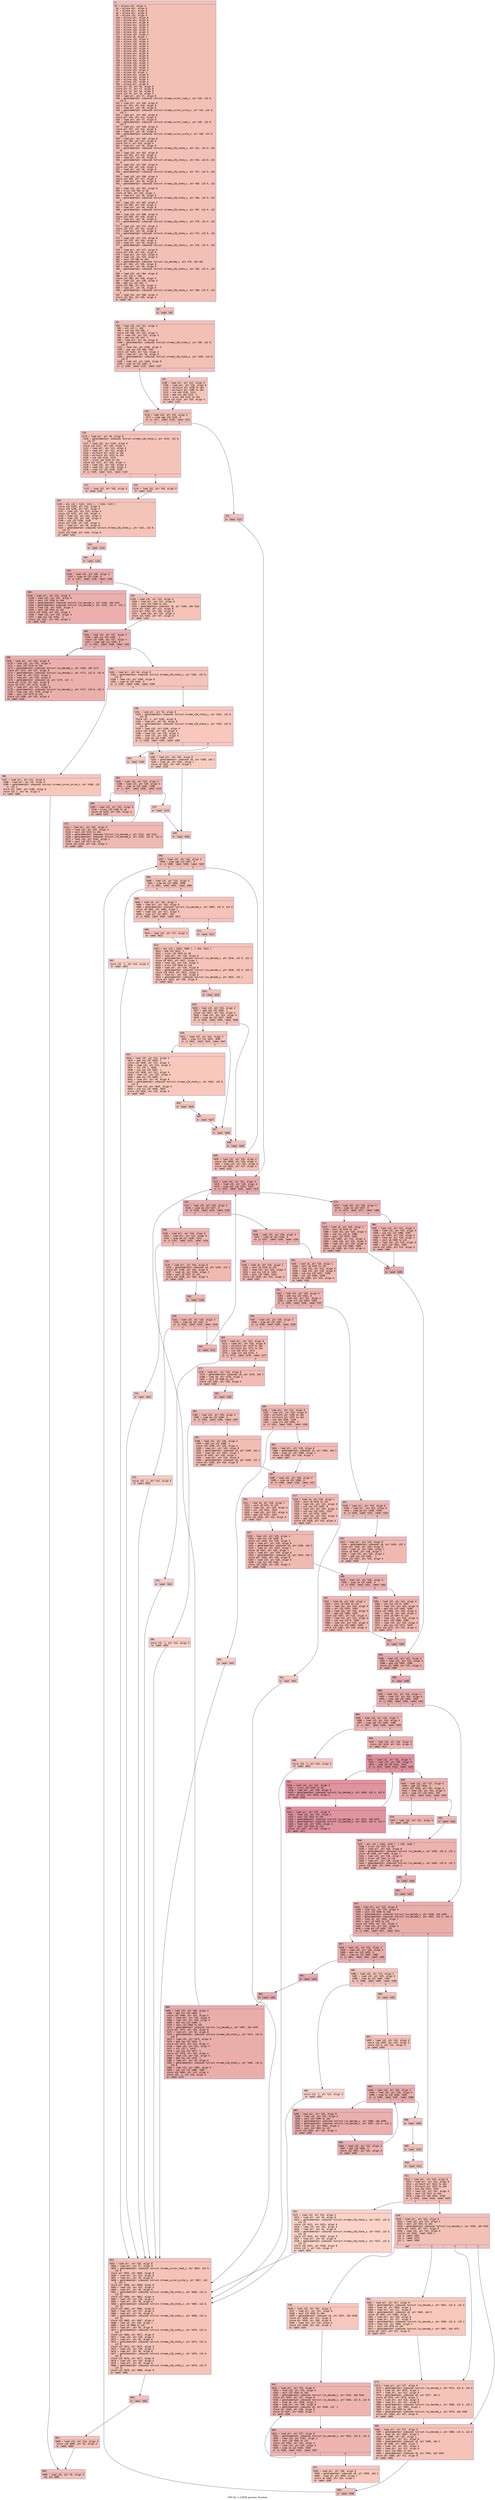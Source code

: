 digraph "CFG for 's_LZWD_process' function" {
	label="CFG for 's_LZWD_process' function";

	Node0x600000302170 [shape=record,color="#3d50c3ff", style=filled, fillcolor="#e5705870" fontname="Courier",label="{4:\l|  %5 = alloca i32, align 4\l  %6 = alloca ptr, align 8\l  %7 = alloca ptr, align 8\l  %8 = alloca ptr, align 8\l  %9 = alloca i32, align 4\l  %10 = alloca ptr, align 8\l  %11 = alloca ptr, align 8\l  %12 = alloca ptr, align 8\l  %13 = alloca ptr, align 8\l  %14 = alloca i32, align 4\l  %15 = alloca i32, align 4\l  %16 = alloca i32, align 4\l  %17 = alloca i32, align 4\l  %18 = alloca i8, align 1\l  %19 = alloca i32, align 4\l  %20 = alloca i32, align 4\l  %21 = alloca i32, align 4\l  %22 = alloca i32, align 4\l  %23 = alloca i32, align 4\l  %24 = alloca i32, align 4\l  %25 = alloca ptr, align 8\l  %26 = alloca ptr, align 8\l  %27 = alloca ptr, align 8\l  %28 = alloca i32, align 4\l  %29 = alloca i32, align 4\l  %30 = alloca i32, align 4\l  %31 = alloca i32, align 4\l  %32 = alloca i32, align 4\l  %33 = alloca i8, align 1\l  %34 = alloca ptr, align 8\l  %35 = alloca i32, align 4\l  %36 = alloca i32, align 4\l  %37 = alloca i32, align 4\l  %38 = alloca ptr, align 8\l  store ptr %0, ptr %6, align 8\l  store ptr %1, ptr %7, align 8\l  store ptr %2, ptr %8, align 8\l  store i32 %3, ptr %9, align 4\l  %39 = load ptr, ptr %7, align 8\l  %40 = getelementptr inbounds %struct.stream_cursor_read_s, ptr %39, i32 0,\l... i32 0\l  %41 = load ptr, ptr %40, align 8\l  store ptr %41, ptr %10, align 8\l  %42 = load ptr, ptr %8, align 8\l  %43 = getelementptr inbounds %struct.stream_cursor_write_s, ptr %42, i32 0,\l... i32 1\l  %44 = load ptr, ptr %43, align 8\l  store ptr %44, ptr %11, align 8\l  %45 = load ptr, ptr %7, align 8\l  %46 = getelementptr inbounds %struct.stream_cursor_read_s, ptr %45, i32 0,\l... i32 1\l  %47 = load ptr, ptr %46, align 8\l  store ptr %47, ptr %12, align 8\l  %48 = load ptr, ptr %8, align 8\l  %49 = getelementptr inbounds %struct.stream_cursor_write_s, ptr %48, i32 0,\l... i32 2\l  %50 = load ptr, ptr %49, align 8\l  store ptr %50, ptr %13, align 8\l  store i32 0, ptr %14, align 4\l  %51 = load ptr, ptr %6, align 8\l  %52 = getelementptr inbounds %struct.stream_LZW_state_s, ptr %51, i32 0, i32\l... 15\l  %53 = load i32, ptr %52, align 8\l  store i32 %53, ptr %15, align 4\l  %54 = load ptr, ptr %6, align 8\l  %55 = getelementptr inbounds %struct.stream_LZW_state_s, ptr %54, i32 0, i32\l... 13\l  %56 = load i32, ptr %55, align 8\l  store i32 %56, ptr %16, align 4\l  %57 = load ptr, ptr %6, align 8\l  %58 = getelementptr inbounds %struct.stream_LZW_state_s, ptr %57, i32 0, i32\l... 14\l  %59 = load i32, ptr %58, align 4\l  store i32 %59, ptr %17, align 4\l  %60 = load ptr, ptr %6, align 8\l  %61 = getelementptr inbounds %struct.stream_LZW_state_s, ptr %60, i32 0, i32\l... 7\l  %62 = load i32, ptr %61, align 8\l  %63 = trunc i32 %62 to i8\l  store i8 %63, ptr %18, align 1\l  %64 = load ptr, ptr %6, align 8\l  %65 = getelementptr inbounds %struct.stream_LZW_state_s, ptr %64, i32 0, i32\l... 8\l  %66 = load i32, ptr %65, align 4\l  store i32 %66, ptr %19, align 4\l  %67 = load ptr, ptr %6, align 8\l  %68 = getelementptr inbounds %struct.stream_LZW_state_s, ptr %67, i32 0, i32\l... 9\l  %69 = load i32, ptr %68, align 8\l  store i32 %69, ptr %20, align 4\l  %70 = load ptr, ptr %6, align 8\l  %71 = getelementptr inbounds %struct.stream_LZW_state_s, ptr %70, i32 0, i32\l... 12\l  %72 = load i32, ptr %71, align 4\l  store i32 %72, ptr %21, align 4\l  %73 = load ptr, ptr %6, align 8\l  %74 = getelementptr inbounds %struct.stream_LZW_state_s, ptr %73, i32 0, i32\l... 11\l  %75 = load i32, ptr %74, align 8\l  store i32 %75, ptr %24, align 4\l  %76 = load ptr, ptr %6, align 8\l  %77 = getelementptr inbounds %struct.stream_LZW_state_s, ptr %76, i32 0, i32\l... 10\l  %78 = load ptr, ptr %77, align 8\l  store ptr %78, ptr %25, align 8\l  %79 = load ptr, ptr %25, align 8\l  %80 = load i32, ptr %24, align 4\l  %81 = sext i32 %80 to i64\l  %82 = getelementptr inbounds %struct.lzw_decode_s, ptr %79, i64 %81\l  store ptr %82, ptr %26, align 8\l  %83 = load ptr, ptr %6, align 8\l  %84 = getelementptr inbounds %struct.stream_LZW_state_s, ptr %83, i32 0, i32\l... 3\l  %85 = load i32, ptr %84, align 8\l  %86 = shl i32 1, %85\l  store i32 %86, ptr %28, align 4\l  %87 = load i32, ptr %28, align 4\l  %88 = add nsw i32 %87, 1\l  store i32 %88, ptr %29, align 4\l  %89 = load ptr, ptr %6, align 8\l  %90 = getelementptr inbounds %struct.stream_LZW_state_s, ptr %89, i32 0, i32\l... 4\l  %91 = load i32, ptr %90, align 4\l  store i32 %91, ptr %30, align 4\l  br label %92\l}"];
	Node0x600000302170 -> Node0x6000003021c0[tooltip="4 -> 92\nProbability 100.00%" ];
	Node0x6000003021c0 [shape=record,color="#3d50c3ff", style=filled, fillcolor="#e5705870" fontname="Courier",label="{92:\l|  br label %93\l}"];
	Node0x6000003021c0 -> Node0x600000302210[tooltip="92 -> 93\nProbability 100.00%" ];
	Node0x600000302210 [shape=record,color="#3d50c3ff", style=filled, fillcolor="#e5705870" fontname="Courier",label="{93:\l|  %94 = load i32, ptr %21, align 4\l  %95 = shl i32 1, %94\l  %96 = sub nsw i32 %95, 1\l  store i32 %96, ptr %22, align 4\l  %97 = load i32, ptr %22, align 4\l  %98 = add nsw i32 %97, 1\l  %99 = load ptr, ptr %6, align 8\l  %100 = getelementptr inbounds %struct.stream_LZW_state_s, ptr %99, i32 0,\l... i32 6\l  %101 = load i32, ptr %100, align 4\l  %102 = sub nsw i32 %98, %101\l  store i32 %102, ptr %23, align 4\l  %103 = load ptr, ptr %6, align 8\l  %104 = getelementptr inbounds %struct.stream_LZW_state_s, ptr %103, i32 0,\l... i32 5\l  %105 = load i32, ptr %104, align 8\l  %106 = icmp ne i32 %105, 0\l  br i1 %106, label %115, label %107\l|{<s0>T|<s1>F}}"];
	Node0x600000302210:s0 -> Node0x6000003022b0[tooltip="93 -> 115\nProbability 62.50%" ];
	Node0x600000302210:s1 -> Node0x600000302260[tooltip="93 -> 107\nProbability 37.50%" ];
	Node0x600000302260 [shape=record,color="#3d50c3ff", style=filled, fillcolor="#e97a5f70" fontname="Courier",label="{107:\l|  %108 = load ptr, ptr %12, align 8\l  %109 = load ptr, ptr %10, align 8\l  %110 = ptrtoint ptr %108 to i64\l  %111 = ptrtoint ptr %109 to i64\l  %112 = sub i64 %110, %111\l  %113 = add nsw i64 %112, 2\l  %114 = trunc i64 %113 to i32\l  store i32 %114, ptr %20, align 4\l  br label %115\l}"];
	Node0x600000302260 -> Node0x6000003022b0[tooltip="107 -> 115\nProbability 100.00%" ];
	Node0x6000003022b0 [shape=record,color="#3d50c3ff", style=filled, fillcolor="#e5705870" fontname="Courier",label="{115:\l|  %116 = load i32, ptr %15, align 4\l  %117 = icmp sge i32 %116, 0\l  br i1 %117, label %118, label %221\l|{<s0>T|<s1>F}}"];
	Node0x6000003022b0:s0 -> Node0x600000302300[tooltip="115 -> 118\nProbability 50.00%" ];
	Node0x6000003022b0:s1 -> Node0x600000302990[tooltip="115 -> 221\nProbability 50.00%" ];
	Node0x600000302300 [shape=record,color="#3d50c3ff", style=filled, fillcolor="#e97a5f70" fontname="Courier",label="{118:\l|  %119 = load ptr, ptr %6, align 8\l  %120 = getelementptr inbounds %struct.stream_LZW_state_s, ptr %119, i32 0,\l... i32 17\l  %121 = load i32, ptr %120, align 8\l  store i32 %121, ptr %35, align 4\l  %122 = load ptr, ptr %13, align 8\l  %123 = load ptr, ptr %11, align 8\l  %124 = ptrtoint ptr %122 to i64\l  %125 = ptrtoint ptr %123 to i64\l  %126 = sub i64 %124, %125\l  %127 = trunc i64 %126 to i32\l  store i32 %127, ptr %36, align 4\l  %128 = load i32, ptr %35, align 4\l  %129 = load i32, ptr %36, align 4\l  %130 = icmp slt i32 %128, %129\l  br i1 %130, label %131, label %133\l|{<s0>T|<s1>F}}"];
	Node0x600000302300:s0 -> Node0x600000302350[tooltip="118 -> 131\nProbability 50.00%" ];
	Node0x600000302300:s1 -> Node0x6000003023a0[tooltip="118 -> 133\nProbability 50.00%" ];
	Node0x600000302350 [shape=record,color="#3d50c3ff", style=filled, fillcolor="#ed836670" fontname="Courier",label="{131:\l|  %132 = load i32, ptr %35, align 4\l  br label %135\l}"];
	Node0x600000302350 -> Node0x6000003023f0[tooltip="131 -> 135\nProbability 100.00%" ];
	Node0x6000003023a0 [shape=record,color="#3d50c3ff", style=filled, fillcolor="#ed836670" fontname="Courier",label="{133:\l|  %134 = load i32, ptr %36, align 4\l  br label %135\l}"];
	Node0x6000003023a0 -> Node0x6000003023f0[tooltip="133 -> 135\nProbability 100.00%" ];
	Node0x6000003023f0 [shape=record,color="#3d50c3ff", style=filled, fillcolor="#e97a5f70" fontname="Courier",label="{135:\l|  %136 = phi i32 [ %132, %131 ], [ %134, %133 ]\l  store i32 %136, ptr %31, align 4\l  store i32 %136, ptr %37, align 4\l  %137 = load i32, ptr %15, align 4\l  store i32 %137, ptr %32, align 4\l  %138 = load i32, ptr %31, align 4\l  %139 = load i32, ptr %35, align 4\l  %140 = sub i32 %139, %138\l  store i32 %140, ptr %35, align 4\l  %141 = load ptr, ptr %6, align 8\l  %142 = getelementptr inbounds %struct.stream_LZW_state_s, ptr %141, i32 0,\l... i32 17\l  store i32 %140, ptr %142, align 8\l  br label %143\l}"];
	Node0x6000003023f0 -> Node0x600000302440[tooltip="135 -> 143\nProbability 100.00%" ];
	Node0x600000302440 [shape=record,color="#3d50c3ff", style=filled, fillcolor="#e97a5f70" fontname="Courier",label="{143:\l|  br label %144\l}"];
	Node0x600000302440 -> Node0x600000302490[tooltip="143 -> 144\nProbability 100.00%" ];
	Node0x600000302490 [shape=record,color="#3d50c3ff", style=filled, fillcolor="#e97a5f70" fontname="Courier",label="{144:\l|  br label %145\l}"];
	Node0x600000302490 -> Node0x6000003024e0[tooltip="144 -> 145\nProbability 100.00%" ];
	Node0x6000003024e0 [shape=record,color="#3d50c3ff", style=filled, fillcolor="#d24b4070" fontname="Courier",label="{145:\l|  %146 = load i32, ptr %35, align 4\l  %147 = icmp ne i32 %146, 0\l  br i1 %147, label %148, label %158\l|{<s0>T|<s1>F}}"];
	Node0x6000003024e0:s0 -> Node0x600000302530[tooltip="145 -> 148\nProbability 96.88%" ];
	Node0x6000003024e0:s1 -> Node0x600000302580[tooltip="145 -> 158\nProbability 3.12%" ];
	Node0x600000302530 [shape=record,color="#3d50c3ff", style=filled, fillcolor="#d24b4070" fontname="Courier",label="{148:\l|  %149 = load ptr, ptr %25, align 8\l  %150 = load i32, ptr %32, align 4\l  %151 = sext i32 %150 to i64\l  %152 = getelementptr inbounds %struct.lzw_decode_s, ptr %149, i64 %151\l  %153 = getelementptr inbounds %struct.lzw_decode_s, ptr %152, i32 0, i32 2\l  %154 = load i16, ptr %153, align 2\l  %155 = zext i16 %154 to i32\l  store i32 %155, ptr %32, align 4\l  %156 = load i32, ptr %35, align 4\l  %157 = add nsw i32 %156, -1\l  store i32 %157, ptr %35, align 4\l  br label %145\l}"];
	Node0x600000302530 -> Node0x6000003024e0[tooltip="148 -> 145\nProbability 100.00%" ];
	Node0x600000302580 [shape=record,color="#3d50c3ff", style=filled, fillcolor="#e97a5f70" fontname="Courier",label="{158:\l|  %159 = load i32, ptr %31, align 4\l  %160 = load ptr, ptr %11, align 8\l  %161 = zext i32 %159 to i64\l  %162 = getelementptr inbounds i8, ptr %160, i64 %161\l  store ptr %162, ptr %11, align 8\l  store ptr %162, ptr %34, align 8\l  %163 = load i32, ptr %31, align 4\l  store i32 %163, ptr %37, align 4\l  br label %164\l}"];
	Node0x600000302580 -> Node0x6000003025d0[tooltip="158 -> 164\nProbability 100.00%" ];
	Node0x6000003025d0 [shape=record,color="#3d50c3ff", style=filled, fillcolor="#d24b4070" fontname="Courier",label="{164:\l|  %165 = load i32, ptr %37, align 4\l  %166 = add nsw i32 %165, -1\l  store i32 %166, ptr %37, align 4\l  %167 = icmp sge i32 %166, 0\l  br i1 %167, label %168, label %181\l|{<s0>T|<s1>F}}"];
	Node0x6000003025d0:s0 -> Node0x600000302620[tooltip="164 -> 168\nProbability 96.88%" ];
	Node0x6000003025d0:s1 -> Node0x600000302670[tooltip="164 -> 181\nProbability 3.12%" ];
	Node0x600000302620 [shape=record,color="#3d50c3ff", style=filled, fillcolor="#d24b4070" fontname="Courier",label="{168:\l|  %169 = load ptr, ptr %25, align 8\l  %170 = load i32, ptr %32, align 4\l  %171 = sext i32 %170 to i64\l  %172 = getelementptr inbounds %struct.lzw_decode_s, ptr %169, i64 %171\l  store ptr %172, ptr %27, align 8\l  %173 = getelementptr inbounds %struct.lzw_decode_s, ptr %172, i32 0, i32 0\l  %174 = load i8, ptr %173, align 2\l  %175 = load ptr, ptr %34, align 8\l  %176 = getelementptr inbounds i8, ptr %175, i32 -1\l  store ptr %176, ptr %34, align 8\l  store i8 %174, ptr %175, align 1\l  %177 = load ptr, ptr %27, align 8\l  %178 = getelementptr inbounds %struct.lzw_decode_s, ptr %177, i32 0, i32 2\l  %179 = load i16, ptr %178, align 2\l  %180 = zext i16 %179 to i32\l  store i32 %180, ptr %32, align 4\l  br label %164\l}"];
	Node0x600000302620 -> Node0x6000003025d0[tooltip="168 -> 164\nProbability 100.00%" ];
	Node0x600000302670 [shape=record,color="#3d50c3ff", style=filled, fillcolor="#e97a5f70" fontname="Courier",label="{181:\l|  %182 = load ptr, ptr %6, align 8\l  %183 = getelementptr inbounds %struct.stream_LZW_state_s, ptr %182, i32 0,\l... i32 17\l  %184 = load i32, ptr %183, align 8\l  %185 = icmp ne i32 %184, 0\l  br i1 %185, label %186, label %190\l|{<s0>T|<s1>F}}"];
	Node0x600000302670:s0 -> Node0x6000003026c0[tooltip="181 -> 186\nProbability 62.50%" ];
	Node0x600000302670:s1 -> Node0x600000302710[tooltip="181 -> 190\nProbability 37.50%" ];
	Node0x6000003026c0 [shape=record,color="#3d50c3ff", style=filled, fillcolor="#ec7f6370" fontname="Courier",label="{186:\l|  %187 = load ptr, ptr %11, align 8\l  %188 = load ptr, ptr %8, align 8\l  %189 = getelementptr inbounds %struct.stream_cursor_write_s, ptr %188, i32\l... 0, i32 1\l  store ptr %187, ptr %189, align 8\l  store i32 1, ptr %5, align 4\l  br label %684\l}"];
	Node0x6000003026c0 -> Node0x600000304910[tooltip="186 -> 684\nProbability 100.00%" ];
	Node0x600000302710 [shape=record,color="#3d50c3ff", style=filled, fillcolor="#ed836670" fontname="Courier",label="{190:\l|  %191 = load ptr, ptr %6, align 8\l  %192 = getelementptr inbounds %struct.stream_LZW_state_s, ptr %191, i32 0,\l... i32 15\l  store i32 -1, ptr %192, align 8\l  %193 = load ptr, ptr %6, align 8\l  %194 = getelementptr inbounds %struct.stream_LZW_state_s, ptr %193, i32 0,\l... i32 16\l  %195 = load i32, ptr %194, align 4\l  store i32 %195, ptr %31, align 4\l  %196 = load i32, ptr %32, align 4\l  %197 = load i32, ptr %29, align 4\l  %198 = icmp eq i32 %196, %197\l  br i1 %198, label %199, label %203\l|{<s0>T|<s1>F}}"];
	Node0x600000302710:s0 -> Node0x600000302760[tooltip="190 -> 199\nProbability 50.00%" ];
	Node0x600000302710:s1 -> Node0x6000003027b0[tooltip="190 -> 203\nProbability 50.00%" ];
	Node0x600000302760 [shape=record,color="#3d50c3ff", style=filled, fillcolor="#f08b6e70" fontname="Courier",label="{199:\l|  %200 = load ptr, ptr %34, align 8\l  %201 = getelementptr inbounds i8, ptr %200, i64 1\l  %202 = load i8, ptr %201, align 1\l  store i8 %202, ptr %33, align 1\l  br label %220\l}"];
	Node0x600000302760 -> Node0x600000302940[tooltip="199 -> 220\nProbability 100.00%" ];
	Node0x6000003027b0 [shape=record,color="#3d50c3ff", style=filled, fillcolor="#f08b6e70" fontname="Courier",label="{203:\l|  br label %204\l}"];
	Node0x6000003027b0 -> Node0x600000302800[tooltip="203 -> 204\nProbability 100.00%" ];
	Node0x600000302800 [shape=record,color="#3d50c3ff", style=filled, fillcolor="#de614d70" fontname="Courier",label="{204:\l|  %205 = load i32, ptr %32, align 4\l  %206 = load i32, ptr %29, align 4\l  %207 = icmp ne i32 %205, %206\l  br i1 %207, label %208, label %219\l|{<s0>T|<s1>F}}"];
	Node0x600000302800:s0 -> Node0x600000302850[tooltip="204 -> 208\nProbability 96.88%" ];
	Node0x600000302800:s1 -> Node0x6000003028f0[tooltip="204 -> 219\nProbability 3.12%" ];
	Node0x600000302850 [shape=record,color="#3d50c3ff", style=filled, fillcolor="#de614d70" fontname="Courier",label="{208:\l|  %209 = load i32, ptr %32, align 4\l  %210 = trunc i32 %209 to i8\l  store i8 %210, ptr %33, align 1\l  br label %211\l}"];
	Node0x600000302850 -> Node0x6000003028a0[tooltip="208 -> 211\nProbability 100.00%" ];
	Node0x6000003028a0 [shape=record,color="#3d50c3ff", style=filled, fillcolor="#de614d70" fontname="Courier",label="{211:\l|  %212 = load ptr, ptr %25, align 8\l  %213 = load i32, ptr %32, align 4\l  %214 = sext i32 %213 to i64\l  %215 = getelementptr inbounds %struct.lzw_decode_s, ptr %212, i64 %214\l  %216 = getelementptr inbounds %struct.lzw_decode_s, ptr %215, i32 0, i32 2\l  %217 = load i16, ptr %216, align 2\l  %218 = zext i16 %217 to i32\l  store i32 %218, ptr %32, align 4\l  br label %204\l}"];
	Node0x6000003028a0 -> Node0x600000302800[tooltip="211 -> 204\nProbability 100.00%" ];
	Node0x6000003028f0 [shape=record,color="#3d50c3ff", style=filled, fillcolor="#f08b6e70" fontname="Courier",label="{219:\l|  br label %220\l}"];
	Node0x6000003028f0 -> Node0x600000302940[tooltip="219 -> 220\nProbability 100.00%" ];
	Node0x600000302940 [shape=record,color="#3d50c3ff", style=filled, fillcolor="#ed836670" fontname="Courier",label="{220:\l|  br label %596\l}"];
	Node0x600000302940 -> Node0x600000304320[tooltip="220 -> 596\nProbability 100.00%" ];
	Node0x600000302990 [shape=record,color="#3d50c3ff", style=filled, fillcolor="#e97a5f70" fontname="Courier",label="{221:\l|  br label %222\l}"];
	Node0x600000302990 -> Node0x6000003029e0[tooltip="221 -> 222\nProbability 100.00%" ];
	Node0x6000003029e0 [shape=record,color="#3d50c3ff", style=filled, fillcolor="#d0473d70" fontname="Courier",label="{222:\l|  %223 = load i32, ptr %21, align 4\l  %224 = load i32, ptr %19, align 4\l  %225 = icmp sgt i32 %223, %224\l  br i1 %225, label %226, label %374\l|{<s0>T|<s1>F}}"];
	Node0x6000003029e0:s0 -> Node0x600000302a30[tooltip="222 -> 226\nProbability 50.00%" ];
	Node0x6000003029e0:s1 -> Node0x6000003034d0[tooltip="222 -> 374\nProbability 50.00%" ];
	Node0x600000302a30 [shape=record,color="#3d50c3ff", style=filled, fillcolor="#d24b4070" fontname="Courier",label="{226:\l|  %227 = load i32, ptr %20, align 4\l  %228 = icmp eq i32 %227, 0\l  br i1 %228, label %229, label %245\l|{<s0>T|<s1>F}}"];
	Node0x600000302a30:s0 -> Node0x600000302a80[tooltip="226 -> 229\nProbability 37.50%" ];
	Node0x600000302a30:s1 -> Node0x600000302cb0[tooltip="226 -> 245\nProbability 62.50%" ];
	Node0x600000302a80 [shape=record,color="#3d50c3ff", style=filled, fillcolor="#dc5d4a70" fontname="Courier",label="{229:\l|  %230 = load ptr, ptr %10, align 8\l  %231 = load ptr, ptr %12, align 8\l  %232 = icmp eq ptr %230, %231\l  br i1 %232, label %233, label %234\l|{<s0>T|<s1>F}}"];
	Node0x600000302a80:s0 -> Node0x600000302ad0[tooltip="229 -> 233\nProbability 3.12%" ];
	Node0x600000302a80:s1 -> Node0x600000302b20[tooltip="229 -> 234\nProbability 96.88%" ];
	Node0x600000302ad0 [shape=record,color="#3d50c3ff", style=filled, fillcolor="#f08b6e70" fontname="Courier",label="{233:\l|  br label %652\l}"];
	Node0x600000302ad0 -> Node0x600000304820[tooltip="233 -> 652\nProbability 100.00%" ];
	Node0x600000302b20 [shape=record,color="#3d50c3ff", style=filled, fillcolor="#dc5d4a70" fontname="Courier",label="{234:\l|  %235 = load ptr, ptr %10, align 8\l  %236 = getelementptr inbounds i8, ptr %235, i32 1\l  store ptr %236, ptr %10, align 8\l  %237 = load i8, ptr %236, align 1\l  %238 = zext i8 %237 to i32\l  store i32 %238, ptr %20, align 4\l  br label %239\l}"];
	Node0x600000302b20 -> Node0x600000302b70[tooltip="234 -> 239\nProbability 100.00%" ];
	Node0x600000302b70 [shape=record,color="#3d50c3ff", style=filled, fillcolor="#dc5d4a70" fontname="Courier",label="{239:\l|  br label %240\l}"];
	Node0x600000302b70 -> Node0x600000302bc0[tooltip="239 -> 240\nProbability 100.00%" ];
	Node0x600000302bc0 [shape=record,color="#3d50c3ff", style=filled, fillcolor="#dc5d4a70" fontname="Courier",label="{240:\l|  %241 = load i32, ptr %20, align 4\l  %242 = icmp eq i32 %241, 0\l  br i1 %242, label %243, label %244\l|{<s0>T|<s1>F}}"];
	Node0x600000302bc0:s0 -> Node0x600000302c10[tooltip="240 -> 243\nProbability 3.12%" ];
	Node0x600000302bc0:s1 -> Node0x600000302c60[tooltip="240 -> 244\nProbability 96.88%" ];
	Node0x600000302c10 [shape=record,color="#3d50c3ff", style=filled, fillcolor="#f08b6e70" fontname="Courier",label="{243:\l|  store i32 -1, ptr %14, align 4\l  br label %652\l}"];
	Node0x600000302c10 -> Node0x600000304820[tooltip="243 -> 652\nProbability 100.00%" ];
	Node0x600000302c60 [shape=record,color="#3d50c3ff", style=filled, fillcolor="#dc5d4a70" fontname="Courier",label="{244:\l|  br label %222\l}"];
	Node0x600000302c60 -> Node0x6000003029e0[tooltip="244 -> 222\nProbability 100.00%" ];
	Node0x600000302cb0 [shape=record,color="#3d50c3ff", style=filled, fillcolor="#d8564670" fontname="Courier",label="{245:\l|  %246 = load i32, ptr %30, align 4\l  %247 = icmp ne i32 %246, 0\l  br i1 %247, label %248, label %254\l|{<s0>T|<s1>F}}"];
	Node0x600000302cb0:s0 -> Node0x600000302d00[tooltip="245 -> 248\nProbability 62.50%" ];
	Node0x600000302cb0:s1 -> Node0x600000302d50[tooltip="245 -> 254\nProbability 37.50%" ];
	Node0x600000302d00 [shape=record,color="#3d50c3ff", style=filled, fillcolor="#dc5d4a70" fontname="Courier",label="{248:\l|  %249 = load i8, ptr %18, align 1\l  %250 = zext i8 %249 to i32\l  %251 = load i32, ptr %19, align 4\l  %252 = sub nsw i32 8, %251\l  %253 = ashr i32 %250, %252\l  store i32 %253, ptr %15, align 4\l  br label %261\l}"];
	Node0x600000302d00 -> Node0x600000302da0[tooltip="248 -> 261\nProbability 100.00%" ];
	Node0x600000302d50 [shape=record,color="#3d50c3ff", style=filled, fillcolor="#de614d70" fontname="Courier",label="{254:\l|  %255 = load i8, ptr %18, align 1\l  %256 = zext i8 %255 to i32\l  %257 = load i32, ptr %21, align 4\l  %258 = load i32, ptr %19, align 4\l  %259 = sub nsw i32 %257, %258\l  %260 = shl i32 %256, %259\l  store i32 %260, ptr %15, align 4\l  br label %261\l}"];
	Node0x600000302d50 -> Node0x600000302da0[tooltip="254 -> 261\nProbability 100.00%" ];
	Node0x600000302da0 [shape=record,color="#3d50c3ff", style=filled, fillcolor="#d8564670" fontname="Courier",label="{261:\l|  %262 = load i32, ptr %19, align 4\l  %263 = add nsw i32 %262, 8\l  %264 = load i32, ptr %21, align 4\l  %265 = icmp slt i32 %263, %264\l  br i1 %265, label %266, label %337\l|{<s0>T|<s1>F}}"];
	Node0x600000302da0:s0 -> Node0x600000302df0[tooltip="261 -> 266\nProbability 50.00%" ];
	Node0x600000302da0:s1 -> Node0x6000003032a0[tooltip="261 -> 337\nProbability 50.00%" ];
	Node0x600000302df0 [shape=record,color="#3d50c3ff", style=filled, fillcolor="#de614d70" fontname="Courier",label="{266:\l|  %267 = load i32, ptr %20, align 4\l  %268 = icmp eq i32 %267, 1\l  br i1 %268, label %269, label %295\l|{<s0>T|<s1>F}}"];
	Node0x600000302df0:s0 -> Node0x600000302e40[tooltip="266 -> 269\nProbability 50.00%" ];
	Node0x600000302df0:s1 -> Node0x600000303070[tooltip="266 -> 295\nProbability 50.00%" ];
	Node0x600000302e40 [shape=record,color="#3d50c3ff", style=filled, fillcolor="#e1675170" fontname="Courier",label="{269:\l|  %270 = load ptr, ptr %12, align 8\l  %271 = load ptr, ptr %10, align 8\l  %272 = ptrtoint ptr %270 to i64\l  %273 = ptrtoint ptr %271 to i64\l  %274 = sub i64 %272, %273\l  %275 = icmp slt i64 %274, 3\l  br i1 %275, label %276, label %277\l|{<s0>T|<s1>F}}"];
	Node0x600000302e40:s0 -> Node0x600000302e90[tooltip="269 -> 276\nProbability 3.12%" ];
	Node0x600000302e40:s1 -> Node0x600000302ee0[tooltip="269 -> 277\nProbability 96.88%" ];
	Node0x600000302e90 [shape=record,color="#3d50c3ff", style=filled, fillcolor="#f3947570" fontname="Courier",label="{276:\l|  br label %652\l}"];
	Node0x600000302e90 -> Node0x600000304820[tooltip="276 -> 652\nProbability 100.00%" ];
	Node0x600000302ee0 [shape=record,color="#3d50c3ff", style=filled, fillcolor="#e1675170" fontname="Courier",label="{277:\l|  %278 = load ptr, ptr %10, align 8\l  %279 = getelementptr inbounds i8, ptr %278, i64 2\l  %280 = load i8, ptr %279, align 1\l  %281 = zext i8 %280 to i32\l  store i32 %281, ptr %20, align 4\l  br label %282\l}"];
	Node0x600000302ee0 -> Node0x600000302f30[tooltip="277 -> 282\nProbability 100.00%" ];
	Node0x600000302f30 [shape=record,color="#3d50c3ff", style=filled, fillcolor="#e1675170" fontname="Courier",label="{282:\l|  br label %283\l}"];
	Node0x600000302f30 -> Node0x600000302f80[tooltip="282 -> 283\nProbability 100.00%" ];
	Node0x600000302f80 [shape=record,color="#3d50c3ff", style=filled, fillcolor="#e1675170" fontname="Courier",label="{283:\l|  %284 = load i32, ptr %20, align 4\l  %285 = icmp eq i32 %284, 0\l  br i1 %285, label %286, label %287\l|{<s0>T|<s1>F}}"];
	Node0x600000302f80:s0 -> Node0x600000302fd0[tooltip="283 -> 286\nProbability 3.12%" ];
	Node0x600000302f80:s1 -> Node0x600000303020[tooltip="283 -> 287\nProbability 96.88%" ];
	Node0x600000302fd0 [shape=record,color="#3d50c3ff", style=filled, fillcolor="#f3947570" fontname="Courier",label="{286:\l|  store i32 -1, ptr %14, align 4\l  br label %652\l}"];
	Node0x600000302fd0 -> Node0x600000304820[tooltip="286 -> 652\nProbability 100.00%" ];
	Node0x600000303020 [shape=record,color="#3d50c3ff", style=filled, fillcolor="#e36c5570" fontname="Courier",label="{287:\l|  %288 = load i32, ptr %20, align 4\l  %289 = add nsw i32 %288, 1\l  store i32 %289, ptr %20, align 4\l  %290 = load ptr, ptr %10, align 8\l  %291 = getelementptr inbounds i8, ptr %290, i64 1\l  %292 = load i8, ptr %291, align 1\l  store i8 %292, ptr %18, align 1\l  %293 = load ptr, ptr %10, align 8\l  %294 = getelementptr inbounds i8, ptr %293, i32 1\l  store ptr %294, ptr %10, align 8\l  br label %307\l}"];
	Node0x600000303020 -> Node0x600000303160[tooltip="287 -> 307\nProbability 100.00%" ];
	Node0x600000303070 [shape=record,color="#3d50c3ff", style=filled, fillcolor="#e1675170" fontname="Courier",label="{295:\l|  %296 = load ptr, ptr %12, align 8\l  %297 = load ptr, ptr %10, align 8\l  %298 = ptrtoint ptr %296 to i64\l  %299 = ptrtoint ptr %297 to i64\l  %300 = sub i64 %298, %299\l  %301 = icmp slt i64 %300, 2\l  br i1 %301, label %302, label %303\l|{<s0>T|<s1>F}}"];
	Node0x600000303070:s0 -> Node0x6000003030c0[tooltip="295 -> 302\nProbability 3.12%" ];
	Node0x600000303070:s1 -> Node0x600000303110[tooltip="295 -> 303\nProbability 96.88%" ];
	Node0x6000003030c0 [shape=record,color="#3d50c3ff", style=filled, fillcolor="#f3947570" fontname="Courier",label="{302:\l|  br label %652\l}"];
	Node0x6000003030c0 -> Node0x600000304820[tooltip="302 -> 652\nProbability 100.00%" ];
	Node0x600000303110 [shape=record,color="#3d50c3ff", style=filled, fillcolor="#e1675170" fontname="Courier",label="{303:\l|  %304 = load ptr, ptr %10, align 8\l  %305 = getelementptr inbounds i8, ptr %304, i64 1\l  %306 = load i8, ptr %305, align 1\l  store i8 %306, ptr %18, align 1\l  br label %307\l}"];
	Node0x600000303110 -> Node0x600000303160[tooltip="303 -> 307\nProbability 100.00%" ];
	Node0x600000303160 [shape=record,color="#3d50c3ff", style=filled, fillcolor="#de614d70" fontname="Courier",label="{307:\l|  %308 = load i32, ptr %30, align 4\l  %309 = icmp ne i32 %308, 0\l  br i1 %309, label %310, label %317\l|{<s0>T|<s1>F}}"];
	Node0x600000303160:s0 -> Node0x6000003031b0[tooltip="307 -> 310\nProbability 62.50%" ];
	Node0x600000303160:s1 -> Node0x600000303200[tooltip="307 -> 317\nProbability 37.50%" ];
	Node0x6000003031b0 [shape=record,color="#3d50c3ff", style=filled, fillcolor="#e1675170" fontname="Courier",label="{310:\l|  %311 = load i8, ptr %18, align 1\l  %312 = zext i8 %311 to i32\l  %313 = load i32, ptr %19, align 4\l  %314 = shl i32 %312, %313\l  %315 = load i32, ptr %15, align 4\l  %316 = add i32 %315, %314\l  store i32 %316, ptr %15, align 4\l  br label %327\l}"];
	Node0x6000003031b0 -> Node0x600000303250[tooltip="310 -> 327\nProbability 100.00%" ];
	Node0x600000303200 [shape=record,color="#3d50c3ff", style=filled, fillcolor="#e36c5570" fontname="Courier",label="{317:\l|  %318 = load i8, ptr %18, align 1\l  %319 = zext i8 %318 to i32\l  %320 = load i32, ptr %21, align 4\l  %321 = sub nsw i32 %320, 8\l  %322 = load i32, ptr %19, align 4\l  %323 = sub nsw i32 %321, %322\l  %324 = shl i32 %319, %323\l  %325 = load i32, ptr %15, align 4\l  %326 = add i32 %325, %324\l  store i32 %326, ptr %15, align 4\l  br label %327\l}"];
	Node0x600000303200 -> Node0x600000303250[tooltip="317 -> 327\nProbability 100.00%" ];
	Node0x600000303250 [shape=record,color="#3d50c3ff", style=filled, fillcolor="#de614d70" fontname="Courier",label="{327:\l|  %328 = load i32, ptr %19, align 4\l  %329 = add nsw i32 %328, 8\l  store i32 %329, ptr %19, align 4\l  %330 = load ptr, ptr %10, align 8\l  %331 = getelementptr inbounds i8, ptr %330, i64 2\l  %332 = load i8, ptr %331, align 1\l  store i8 %332, ptr %18, align 1\l  %333 = load ptr, ptr %10, align 8\l  %334 = getelementptr inbounds i8, ptr %333, i64 2\l  store ptr %334, ptr %10, align 8\l  %335 = load i32, ptr %20, align 4\l  %336 = sub nsw i32 %335, 2\l  store i32 %336, ptr %20, align 4\l  br label %348\l}"];
	Node0x600000303250 -> Node0x600000303390[tooltip="327 -> 348\nProbability 100.00%" ];
	Node0x6000003032a0 [shape=record,color="#3d50c3ff", style=filled, fillcolor="#de614d70" fontname="Courier",label="{337:\l|  %338 = load ptr, ptr %10, align 8\l  %339 = load ptr, ptr %12, align 8\l  %340 = icmp eq ptr %338, %339\l  br i1 %340, label %341, label %342\l|{<s0>T|<s1>F}}"];
	Node0x6000003032a0:s0 -> Node0x6000003032f0[tooltip="337 -> 341\nProbability 3.12%" ];
	Node0x6000003032a0:s1 -> Node0x600000303340[tooltip="337 -> 342\nProbability 96.88%" ];
	Node0x6000003032f0 [shape=record,color="#3d50c3ff", style=filled, fillcolor="#f08b6e70" fontname="Courier",label="{341:\l|  br label %652\l}"];
	Node0x6000003032f0 -> Node0x600000304820[tooltip="341 -> 652\nProbability 100.00%" ];
	Node0x600000303340 [shape=record,color="#3d50c3ff", style=filled, fillcolor="#de614d70" fontname="Courier",label="{342:\l|  %343 = load ptr, ptr %10, align 8\l  %344 = getelementptr inbounds i8, ptr %343, i32 1\l  store ptr %344, ptr %10, align 8\l  %345 = load i8, ptr %344, align 1\l  store i8 %345, ptr %18, align 1\l  %346 = load i32, ptr %20, align 4\l  %347 = add nsw i32 %346, -1\l  store i32 %347, ptr %20, align 4\l  br label %348\l}"];
	Node0x600000303340 -> Node0x600000303390[tooltip="342 -> 348\nProbability 100.00%" ];
	Node0x600000303390 [shape=record,color="#3d50c3ff", style=filled, fillcolor="#d8564670" fontname="Courier",label="{348:\l|  %349 = load i32, ptr %30, align 4\l  %350 = icmp ne i32 %349, 0\l  br i1 %350, label %351, label %362\l|{<s0>T|<s1>F}}"];
	Node0x600000303390:s0 -> Node0x6000003033e0[tooltip="348 -> 351\nProbability 62.50%" ];
	Node0x600000303390:s1 -> Node0x600000303430[tooltip="348 -> 362\nProbability 37.50%" ];
	Node0x6000003033e0 [shape=record,color="#3d50c3ff", style=filled, fillcolor="#dc5d4a70" fontname="Courier",label="{351:\l|  %352 = load i8, ptr %18, align 1\l  %353 = zext i8 %352 to i32\l  %354 = load i32, ptr %19, align 4\l  %355 = shl i32 %353, %354\l  %356 = load i32, ptr %15, align 4\l  %357 = add i32 %356, %355\l  store i32 %357, ptr %15, align 4\l  %358 = load i32, ptr %21, align 4\l  %359 = sub nsw i32 8, %358\l  %360 = load i32, ptr %19, align 4\l  %361 = add nsw i32 %360, %359\l  store i32 %361, ptr %19, align 4\l  br label %373\l}"];
	Node0x6000003033e0 -> Node0x600000303480[tooltip="351 -> 373\nProbability 100.00%" ];
	Node0x600000303430 [shape=record,color="#3d50c3ff", style=filled, fillcolor="#de614d70" fontname="Courier",label="{362:\l|  %363 = load i32, ptr %21, align 4\l  %364 = sub nsw i32 8, %363\l  %365 = load i32, ptr %19, align 4\l  %366 = add nsw i32 %365, %364\l  store i32 %366, ptr %19, align 4\l  %367 = load i8, ptr %18, align 1\l  %368 = zext i8 %367 to i32\l  %369 = load i32, ptr %19, align 4\l  %370 = ashr i32 %368, %369\l  %371 = load i32, ptr %15, align 4\l  %372 = add nsw i32 %371, %370\l  store i32 %372, ptr %15, align 4\l  br label %373\l}"];
	Node0x600000303430 -> Node0x600000303480[tooltip="362 -> 373\nProbability 100.00%" ];
	Node0x600000303480 [shape=record,color="#3d50c3ff", style=filled, fillcolor="#d8564670" fontname="Courier",label="{373:\l|  br label %395\l}"];
	Node0x600000303480 -> Node0x600000303610[tooltip="373 -> 395\nProbability 100.00%" ];
	Node0x6000003034d0 [shape=record,color="#3d50c3ff", style=filled, fillcolor="#d24b4070" fontname="Courier",label="{374:\l|  %375 = load i32, ptr %30, align 4\l  %376 = icmp ne i32 %375, 0\l  br i1 %376, label %377, label %386\l|{<s0>T|<s1>F}}"];
	Node0x6000003034d0:s0 -> Node0x600000303520[tooltip="374 -> 377\nProbability 62.50%" ];
	Node0x6000003034d0:s1 -> Node0x600000303570[tooltip="374 -> 386\nProbability 37.50%" ];
	Node0x600000303520 [shape=record,color="#3d50c3ff", style=filled, fillcolor="#d8564670" fontname="Courier",label="{377:\l|  %378 = load i8, ptr %18, align 1\l  %379 = zext i8 %378 to i32\l  %380 = load i32, ptr %19, align 4\l  %381 = sub nsw i32 8, %380\l  %382 = ashr i32 %379, %381\l  store i32 %382, ptr %15, align 4\l  %383 = load i32, ptr %21, align 4\l  %384 = load i32, ptr %19, align 4\l  %385 = sub nsw i32 %384, %383\l  store i32 %385, ptr %19, align 4\l  br label %394\l}"];
	Node0x600000303520 -> Node0x6000003035c0[tooltip="377 -> 394\nProbability 100.00%" ];
	Node0x600000303570 [shape=record,color="#3d50c3ff", style=filled, fillcolor="#dc5d4a70" fontname="Courier",label="{386:\l|  %387 = load i32, ptr %21, align 4\l  %388 = load i32, ptr %19, align 4\l  %389 = sub nsw i32 %388, %387\l  store i32 %389, ptr %19, align 4\l  %390 = load i8, ptr %18, align 1\l  %391 = zext i8 %390 to i32\l  %392 = load i32, ptr %19, align 4\l  %393 = ashr i32 %391, %392\l  store i32 %393, ptr %15, align 4\l  br label %394\l}"];
	Node0x600000303570 -> Node0x6000003035c0[tooltip="386 -> 394\nProbability 100.00%" ];
	Node0x6000003035c0 [shape=record,color="#3d50c3ff", style=filled, fillcolor="#d24b4070" fontname="Courier",label="{394:\l|  br label %395\l}"];
	Node0x6000003035c0 -> Node0x600000303610[tooltip="394 -> 395\nProbability 100.00%" ];
	Node0x600000303610 [shape=record,color="#3d50c3ff", style=filled, fillcolor="#d0473d70" fontname="Courier",label="{395:\l|  %396 = load i32, ptr %22, align 4\l  %397 = load i32, ptr %15, align 4\l  %398 = and i32 %397, %396\l  store i32 %398, ptr %15, align 4\l  br label %399\l}"];
	Node0x600000303610 -> Node0x600000303660[tooltip="395 -> 399\nProbability 100.00%" ];
	Node0x600000303660 [shape=record,color="#3d50c3ff", style=filled, fillcolor="#d0473d70" fontname="Courier",label="{399:\l|  br label %400\l}"];
	Node0x600000303660 -> Node0x6000003036b0[tooltip="399 -> 400\nProbability 100.00%" ];
	Node0x6000003036b0 [shape=record,color="#3d50c3ff", style=filled, fillcolor="#d0473d70" fontname="Courier",label="{400:\l|  %401 = load i32, ptr %15, align 4\l  %402 = load i32, ptr %24, align 4\l  %403 = icmp sge i32 %401, %402\l  br i1 %403, label %404, label %447\l|{<s0>T|<s1>F}}"];
	Node0x6000003036b0:s0 -> Node0x600000303700[tooltip="400 -> 404\nProbability 50.00%" ];
	Node0x6000003036b0:s1 -> Node0x600000303ac0[tooltip="400 -> 447\nProbability 50.00%" ];
	Node0x600000303700 [shape=record,color="#3d50c3ff", style=filled, fillcolor="#d6524470" fontname="Courier",label="{404:\l|  %405 = load i32, ptr %15, align 4\l  %406 = load i32, ptr %24, align 4\l  %407 = icmp sgt i32 %405, %406\l  br i1 %407, label %408, label %409\l|{<s0>T|<s1>F}}"];
	Node0x600000303700:s0 -> Node0x600000303750[tooltip="404 -> 408\nProbability 3.12%" ];
	Node0x600000303700:s1 -> Node0x6000003037a0[tooltip="404 -> 409\nProbability 96.88%" ];
	Node0x600000303750 [shape=record,color="#3d50c3ff", style=filled, fillcolor="#ed836670" fontname="Courier",label="{408:\l|  store i32 -2, ptr %14, align 4\l  br label %652\l}"];
	Node0x600000303750 -> Node0x600000304820[tooltip="408 -> 652\nProbability 100.00%" ];
	Node0x6000003037a0 [shape=record,color="#3d50c3ff", style=filled, fillcolor="#d6524470" fontname="Courier",label="{409:\l|  %410 = load i32, ptr %16, align 4\l  store i32 %410, ptr %32, align 4\l  br label %411\l}"];
	Node0x6000003037a0 -> Node0x6000003037f0[tooltip="409 -> 411\nProbability 100.00%" ];
	Node0x6000003037f0 [shape=record,color="#b70d28ff", style=filled, fillcolor="#b70d2870" fontname="Courier",label="{411:\l|  %412 = load i32, ptr %32, align 4\l  %413 = load i32, ptr %29, align 4\l  %414 = icmp ne i32 %412, %413\l  br i1 %414, label %415, label %428\l|{<s0>T|<s1>F}}"];
	Node0x6000003037f0:s0 -> Node0x600000303840[tooltip="411 -> 415\nProbability 96.88%" ];
	Node0x6000003037f0:s1 -> Node0x6000003038e0[tooltip="411 -> 428\nProbability 3.12%" ];
	Node0x600000303840 [shape=record,color="#b70d28ff", style=filled, fillcolor="#b70d2870" fontname="Courier",label="{415:\l|  %416 = load i32, ptr %32, align 4\l  %417 = trunc i32 %416 to i8\l  %418 = load ptr, ptr %26, align 8\l  %419 = getelementptr inbounds %struct.lzw_decode_s, ptr %418, i32 0, i32 0\l  store i8 %417, ptr %419, align 2\l  br label %420\l}"];
	Node0x600000303840 -> Node0x600000303890[tooltip="415 -> 420\nProbability 100.00%" ];
	Node0x600000303890 [shape=record,color="#b70d28ff", style=filled, fillcolor="#b70d2870" fontname="Courier",label="{420:\l|  %421 = load ptr, ptr %25, align 8\l  %422 = load i32, ptr %32, align 4\l  %423 = sext i32 %422 to i64\l  %424 = getelementptr inbounds %struct.lzw_decode_s, ptr %421, i64 %423\l  %425 = getelementptr inbounds %struct.lzw_decode_s, ptr %424, i32 0, i32 2\l  %426 = load i16, ptr %425, align 2\l  %427 = zext i16 %426 to i32\l  store i32 %427, ptr %32, align 4\l  br label %411\l}"];
	Node0x600000303890 -> Node0x6000003037f0[tooltip="420 -> 411\nProbability 100.00%" ];
	Node0x6000003038e0 [shape=record,color="#3d50c3ff", style=filled, fillcolor="#d6524470" fontname="Courier",label="{428:\l|  %429 = load i32, ptr %17, align 4\l  %430 = add i32 %429, 1\l  store i32 %430, ptr %31, align 4\l  %431 = load i32, ptr %31, align 4\l  %432 = icmp ult i32 %431, 255\l  br i1 %432, label %433, label %435\l|{<s0>T|<s1>F}}"];
	Node0x6000003038e0:s0 -> Node0x600000303930[tooltip="428 -> 433\nProbability 50.00%" ];
	Node0x6000003038e0:s1 -> Node0x600000303980[tooltip="428 -> 435\nProbability 50.00%" ];
	Node0x600000303930 [shape=record,color="#3d50c3ff", style=filled, fillcolor="#dc5d4a70" fontname="Courier",label="{433:\l|  %434 = load i32, ptr %31, align 4\l  br label %436\l}"];
	Node0x600000303930 -> Node0x6000003039d0[tooltip="433 -> 436\nProbability 100.00%" ];
	Node0x600000303980 [shape=record,color="#3d50c3ff", style=filled, fillcolor="#dc5d4a70" fontname="Courier",label="{435:\l|  br label %436\l}"];
	Node0x600000303980 -> Node0x6000003039d0[tooltip="435 -> 436\nProbability 100.00%" ];
	Node0x6000003039d0 [shape=record,color="#3d50c3ff", style=filled, fillcolor="#d6524470" fontname="Courier",label="{436:\l|  %437 = phi i32 [ %434, %433 ], [ 255, %435 ]\l  %438 = trunc i32 %437 to i8\l  %439 = load ptr, ptr %26, align 8\l  %440 = getelementptr inbounds %struct.lzw_decode_s, ptr %439, i32 0, i32 1\l  store i8 %438, ptr %440, align 1\l  %441 = load i32, ptr %16, align 4\l  %442 = trunc i32 %441 to i16\l  %443 = load ptr, ptr %26, align 8\l  %444 = getelementptr inbounds %struct.lzw_decode_s, ptr %443, i32 0, i32 2\l  store i16 %442, ptr %444, align 2\l  br label %445\l}"];
	Node0x6000003039d0 -> Node0x600000303a20[tooltip="436 -> 445\nProbability 100.00%" ];
	Node0x600000303a20 [shape=record,color="#3d50c3ff", style=filled, fillcolor="#d6524470" fontname="Courier",label="{445:\l|  br label %446\l}"];
	Node0x600000303a20 -> Node0x600000303a70[tooltip="445 -> 446\nProbability 100.00%" ];
	Node0x600000303a70 [shape=record,color="#3d50c3ff", style=filled, fillcolor="#d6524470" fontname="Courier",label="{446:\l|  br label %447\l}"];
	Node0x600000303a70 -> Node0x600000303ac0[tooltip="446 -> 447\nProbability 100.00%" ];
	Node0x600000303ac0 [shape=record,color="#3d50c3ff", style=filled, fillcolor="#d0473d70" fontname="Courier",label="{447:\l|  %448 = load ptr, ptr %25, align 8\l  %449 = load i32, ptr %15, align 4\l  %450 = sext i32 %449 to i64\l  %451 = getelementptr inbounds %struct.lzw_decode_s, ptr %448, i64 %450\l  %452 = getelementptr inbounds %struct.lzw_decode_s, ptr %451, i32 0, i32 1\l  %453 = load i8, ptr %452, align 1\l  %454 = zext i8 %453 to i32\l  store i32 %454, ptr %31, align 4\l  %455 = load i32, ptr %31, align 4\l  %456 = icmp eq i32 %455, 255\l  br i1 %456, label %457, label %511\l|{<s0>T|<s1>F}}"];
	Node0x600000303ac0:s0 -> Node0x600000303b10[tooltip="447 -> 457\nProbability 96.88%" ];
	Node0x600000303ac0:s1 -> Node0x600000303f70[tooltip="447 -> 511\nProbability 3.12%" ];
	Node0x600000303b10 [shape=record,color="#3d50c3ff", style=filled, fillcolor="#d0473d70" fontname="Courier",label="{457:\l|  %458 = load i32, ptr %15, align 4\l  %459 = load i32, ptr %28, align 4\l  %460 = add nsw i32 %459, 0\l  %461 = icmp eq i32 %458, %460\l  br i1 %461, label %462, label %485\l|{<s0>T|<s1>F}}"];
	Node0x600000303b10:s0 -> Node0x600000303b60[tooltip="457 -> 462\nProbability 96.88%" ];
	Node0x600000303b10:s1 -> Node0x600000303c50[tooltip="457 -> 485\nProbability 3.12%" ];
	Node0x600000303b60 [shape=record,color="#3d50c3ff", style=filled, fillcolor="#d0473d70" fontname="Courier",label="{462:\l|  br label %463\l}"];
	Node0x600000303b60 -> Node0x600000303bb0[tooltip="462 -> 463\nProbability 100.00%" ];
	Node0x600000303bb0 [shape=record,color="#3d50c3ff", style=filled, fillcolor="#d0473d70" fontname="Courier",label="{463:\l|  br label %464\l}"];
	Node0x600000303bb0 -> Node0x600000303c00[tooltip="463 -> 464\nProbability 100.00%" ];
	Node0x600000303c00 [shape=record,color="#3d50c3ff", style=filled, fillcolor="#d0473d70" fontname="Courier",label="{464:\l|  %465 = load i32, ptr %28, align 4\l  %466 = add nsw i32 %465, 2\l  store i32 %466, ptr %24, align 4\l  %467 = load ptr, ptr %25, align 8\l  %468 = load i32, ptr %28, align 4\l  %469 = add nsw i32 %468, 2\l  %470 = sext i32 %469 to i64\l  %471 = getelementptr inbounds %struct.lzw_decode_s, ptr %467, i64 %470\l  store ptr %471, ptr %26, align 8\l  %472 = load ptr, ptr %6, align 8\l  %473 = getelementptr inbounds %struct.stream_LZW_state_s, ptr %472, i32 0,\l... i32 3\l  %474 = load i32, ptr %473, align 8\l  %475 = add nsw i32 %474, 1\l  store i32 %475, ptr %21, align 4\l  %476 = load i32, ptr %21, align 4\l  %477 = shl i32 1, %476\l  %478 = sub nsw i32 %477, 1\l  store i32 %478, ptr %22, align 4\l  %479 = load i32, ptr %22, align 4\l  %480 = add nsw i32 %479, 1\l  %481 = load ptr, ptr %6, align 8\l  %482 = getelementptr inbounds %struct.stream_LZW_state_s, ptr %481, i32 0,\l... i32 6\l  %483 = load i32, ptr %482, align 4\l  %484 = sub nsw i32 %480, %483\l  store i32 %484, ptr %23, align 4\l  store i32 -1, ptr %16, align 4\l  br label %222\l}"];
	Node0x600000303c00 -> Node0x6000003029e0[tooltip="464 -> 222\nProbability 100.00%" ];
	Node0x600000303c50 [shape=record,color="#3d50c3ff", style=filled, fillcolor="#e97a5f70" fontname="Courier",label="{485:\l|  %486 = load i32, ptr %15, align 4\l  %487 = load i32, ptr %29, align 4\l  %488 = icmp eq i32 %486, %487\l  br i1 %488, label %489, label %490\l|{<s0>T|<s1>F}}"];
	Node0x600000303c50:s0 -> Node0x600000303ca0[tooltip="485 -> 489\nProbability 3.12%" ];
	Node0x600000303c50:s1 -> Node0x600000303cf0[tooltip="485 -> 490\nProbability 96.88%" ];
	Node0x600000303ca0 [shape=record,color="#3d50c3ff", style=filled, fillcolor="#f5a08170" fontname="Courier",label="{489:\l|  store i32 -1, ptr %14, align 4\l  br label %652\l}"];
	Node0x600000303ca0 -> Node0x600000304820[tooltip="489 -> 652\nProbability 100.00%" ];
	Node0x600000303cf0 [shape=record,color="#3d50c3ff", style=filled, fillcolor="#e97a5f70" fontname="Courier",label="{490:\l|  br label %491\l}"];
	Node0x600000303cf0 -> Node0x600000303d40[tooltip="490 -> 491\nProbability 100.00%" ];
	Node0x600000303d40 [shape=record,color="#3d50c3ff", style=filled, fillcolor="#e97a5f70" fontname="Courier",label="{491:\l|  %492 = load i32, ptr %15, align 4\l  store i32 %492, ptr %32, align 4\l  store i32 0, ptr %31, align 4\l  br label %493\l}"];
	Node0x600000303d40 -> Node0x600000303d90[tooltip="491 -> 493\nProbability 100.00%" ];
	Node0x600000303d90 [shape=record,color="#3d50c3ff", style=filled, fillcolor="#d24b4070" fontname="Courier",label="{493:\l|  %494 = load i32, ptr %32, align 4\l  %495 = load i32, ptr %29, align 4\l  %496 = icmp ne i32 %494, %495\l  br i1 %496, label %497, label %508\l|{<s0>T|<s1>F}}"];
	Node0x600000303d90:s0 -> Node0x600000303de0[tooltip="493 -> 497\nProbability 96.88%" ];
	Node0x600000303d90:s1 -> Node0x600000303e80[tooltip="493 -> 508\nProbability 3.12%" ];
	Node0x600000303de0 [shape=record,color="#3d50c3ff", style=filled, fillcolor="#d24b4070" fontname="Courier",label="{497:\l|  %498 = load ptr, ptr %25, align 8\l  %499 = load i32, ptr %32, align 4\l  %500 = sext i32 %499 to i64\l  %501 = getelementptr inbounds %struct.lzw_decode_s, ptr %498, i64 %500\l  %502 = getelementptr inbounds %struct.lzw_decode_s, ptr %501, i32 0, i32 2\l  %503 = load i16, ptr %502, align 2\l  %504 = zext i16 %503 to i32\l  store i32 %504, ptr %32, align 4\l  br label %505\l}"];
	Node0x600000303de0 -> Node0x600000303e30[tooltip="497 -> 505\nProbability 100.00%" ];
	Node0x600000303e30 [shape=record,color="#3d50c3ff", style=filled, fillcolor="#d24b4070" fontname="Courier",label="{505:\l|  %506 = load i32, ptr %31, align 4\l  %507 = add i32 %506, 1\l  store i32 %507, ptr %31, align 4\l  br label %493\l}"];
	Node0x600000303e30 -> Node0x600000303d90[tooltip="505 -> 493\nProbability 100.00%" ];
	Node0x600000303e80 [shape=record,color="#3d50c3ff", style=filled, fillcolor="#e97a5f70" fontname="Courier",label="{508:\l|  br label %509\l}"];
	Node0x600000303e80 -> Node0x600000303ed0[tooltip="508 -> 509\nProbability 100.00%" ];
	Node0x600000303ed0 [shape=record,color="#3d50c3ff", style=filled, fillcolor="#e97a5f70" fontname="Courier",label="{509:\l|  br label %510\l}"];
	Node0x600000303ed0 -> Node0x600000303f20[tooltip="509 -> 510\nProbability 100.00%" ];
	Node0x600000303f20 [shape=record,color="#3d50c3ff", style=filled, fillcolor="#e97a5f70" fontname="Courier",label="{510:\l|  br label %511\l}"];
	Node0x600000303f20 -> Node0x600000303f70[tooltip="510 -> 511\nProbability 100.00%" ];
	Node0x600000303f70 [shape=record,color="#3d50c3ff", style=filled, fillcolor="#e5705870" fontname="Courier",label="{511:\l|  %512 = load ptr, ptr %13, align 8\l  %513 = load ptr, ptr %11, align 8\l  %514 = ptrtoint ptr %512 to i64\l  %515 = ptrtoint ptr %513 to i64\l  %516 = sub i64 %514, %515\l  %517 = load i32, ptr %31, align 4\l  %518 = zext i32 %517 to i64\l  %519 = icmp slt i64 %516, %518\l  br i1 %519, label %520, label %529\l|{<s0>T|<s1>F}}"];
	Node0x600000303f70:s0 -> Node0x600000304000[tooltip="511 -> 520\nProbability 3.12%" ];
	Node0x600000303f70:s1 -> Node0x600000304050[tooltip="511 -> 529\nProbability 96.88%" ];
	Node0x600000304000 [shape=record,color="#3d50c3ff", style=filled, fillcolor="#f59c7d70" fontname="Courier",label="{520:\l|  %521 = load i32, ptr %15, align 4\l  %522 = load ptr, ptr %6, align 8\l  %523 = getelementptr inbounds %struct.stream_LZW_state_s, ptr %522, i32 0,\l... i32 15\l  store i32 %521, ptr %523, align 8\l  %524 = load i32, ptr %31, align 4\l  %525 = load ptr, ptr %6, align 8\l  %526 = getelementptr inbounds %struct.stream_LZW_state_s, ptr %525, i32 0,\l... i32 16\l  store i32 %524, ptr %526, align 4\l  %527 = load ptr, ptr %6, align 8\l  %528 = getelementptr inbounds %struct.stream_LZW_state_s, ptr %527, i32 0,\l... i32 17\l  store i32 %524, ptr %528, align 8\l  store i32 1, ptr %14, align 4\l  br label %652\l}"];
	Node0x600000304000 -> Node0x600000304820[tooltip="520 -> 652\nProbability 100.00%" ];
	Node0x600000304050 [shape=record,color="#3d50c3ff", style=filled, fillcolor="#e5705870" fontname="Courier",label="{529:\l|  %530 = load ptr, ptr %25, align 8\l  %531 = load i32, ptr %15, align 4\l  %532 = sext i32 %531 to i64\l  %533 = getelementptr inbounds %struct.lzw_decode_s, ptr %530, i64 %532\l  store ptr %533, ptr %27, align 8\l  %534 = load i32, ptr %31, align 4\l  switch i32 %534, label %535 [\l    i32 3, label %561\l    i32 2, label %573\l    i32 1, label %585\l  ]\l|{<s0>def|<s1>3|<s2>2|<s3>1}}"];
	Node0x600000304050:s0 -> Node0x6000003040a0[tooltip="529 -> 535\nProbability 25.00%" ];
	Node0x600000304050:s1 -> Node0x6000003041e0[tooltip="529 -> 561\nProbability 25.00%" ];
	Node0x600000304050:s2 -> Node0x600000304230[tooltip="529 -> 573\nProbability 25.00%" ];
	Node0x600000304050:s3 -> Node0x600000304280[tooltip="529 -> 585\nProbability 25.00%" ];
	Node0x6000003040a0 [shape=record,color="#3d50c3ff", style=filled, fillcolor="#ed836670" fontname="Courier",label="{535:\l|  %536 = load i32, ptr %31, align 4\l  %537 = load ptr, ptr %11, align 8\l  %538 = zext i32 %536 to i64\l  %539 = getelementptr inbounds i8, ptr %537, i64 %538\l  store ptr %539, ptr %11, align 8\l  store ptr %539, ptr %38, align 8\l  %540 = load i32, ptr %15, align 4\l  store i32 %540, ptr %32, align 4\l  br label %541\l}"];
	Node0x6000003040a0 -> Node0x6000003040f0[tooltip="535 -> 541\nProbability 100.00%" ];
	Node0x6000003040f0 [shape=record,color="#3d50c3ff", style=filled, fillcolor="#d8564670" fontname="Courier",label="{541:\l|  %542 = load ptr, ptr %25, align 8\l  %543 = load i32, ptr %32, align 4\l  %544 = sext i32 %543 to i64\l  %545 = getelementptr inbounds %struct.lzw_decode_s, ptr %542, i64 %544\l  store ptr %545, ptr %27, align 8\l  %546 = getelementptr inbounds %struct.lzw_decode_s, ptr %545, i32 0, i32 0\l  %547 = load i8, ptr %546, align 2\l  %548 = load ptr, ptr %38, align 8\l  %549 = getelementptr inbounds i8, ptr %548, i32 -1\l  store ptr %549, ptr %38, align 8\l  store i8 %547, ptr %548, align 1\l  br label %550\l}"];
	Node0x6000003040f0 -> Node0x600000304140[tooltip="541 -> 550\nProbability 100.00%" ];
	Node0x600000304140 [shape=record,color="#3d50c3ff", style=filled, fillcolor="#d8564670" fontname="Courier",label="{550:\l|  %551 = load ptr, ptr %27, align 8\l  %552 = getelementptr inbounds %struct.lzw_decode_s, ptr %551, i32 0, i32 2\l  %553 = load i16, ptr %552, align 2\l  %554 = zext i16 %553 to i32\l  store i32 %554, ptr %32, align 4\l  %555 = load i32, ptr %29, align 4\l  %556 = icmp ne i32 %554, %555\l  br i1 %556, label %541, label %557\l|{<s0>T|<s1>F}}"];
	Node0x600000304140:s0 -> Node0x6000003040f0[tooltip="550 -> 541\nProbability 96.88%" ];
	Node0x600000304140:s1 -> Node0x600000304190[tooltip="550 -> 557\nProbability 3.12%" ];
	Node0x600000304190 [shape=record,color="#3d50c3ff", style=filled, fillcolor="#ed836670" fontname="Courier",label="{557:\l|  %558 = load ptr, ptr %38, align 8\l  %559 = getelementptr inbounds i8, ptr %558, i64 1\l  %560 = load i8, ptr %559, align 1\l  store i8 %560, ptr %33, align 1\l  br label %595\l}"];
	Node0x600000304190 -> Node0x6000003042d0[tooltip="557 -> 595\nProbability 100.00%" ];
	Node0x6000003041e0 [shape=record,color="#3d50c3ff", style=filled, fillcolor="#ed836670" fontname="Courier",label="{561:\l|  %562 = load ptr, ptr %27, align 8\l  %563 = getelementptr inbounds %struct.lzw_decode_s, ptr %562, i32 0, i32 0\l  %564 = load i8, ptr %563, align 2\l  %565 = load ptr, ptr %11, align 8\l  %566 = getelementptr inbounds i8, ptr %565, i64 3\l  store i8 %564, ptr %566, align 1\l  %567 = load ptr, ptr %25, align 8\l  %568 = load ptr, ptr %27, align 8\l  %569 = getelementptr inbounds %struct.lzw_decode_s, ptr %568, i32 0, i32 2\l  %570 = load i16, ptr %569, align 2\l  %571 = zext i16 %570 to i64\l  %572 = getelementptr inbounds %struct.lzw_decode_s, ptr %567, i64 %571\l  store ptr %572, ptr %27, align 8\l  br label %573\l}"];
	Node0x6000003041e0 -> Node0x600000304230[tooltip="561 -> 573\nProbability 100.00%" ];
	Node0x600000304230 [shape=record,color="#3d50c3ff", style=filled, fillcolor="#e97a5f70" fontname="Courier",label="{573:\l|  %574 = load ptr, ptr %27, align 8\l  %575 = getelementptr inbounds %struct.lzw_decode_s, ptr %574, i32 0, i32 0\l  %576 = load i8, ptr %575, align 2\l  %577 = load ptr, ptr %11, align 8\l  %578 = getelementptr inbounds i8, ptr %577, i64 2\l  store i8 %576, ptr %578, align 1\l  %579 = load ptr, ptr %25, align 8\l  %580 = load ptr, ptr %27, align 8\l  %581 = getelementptr inbounds %struct.lzw_decode_s, ptr %580, i32 0, i32 2\l  %582 = load i16, ptr %581, align 2\l  %583 = zext i16 %582 to i64\l  %584 = getelementptr inbounds %struct.lzw_decode_s, ptr %579, i64 %583\l  store ptr %584, ptr %27, align 8\l  br label %585\l}"];
	Node0x600000304230 -> Node0x600000304280[tooltip="573 -> 585\nProbability 100.00%" ];
	Node0x600000304280 [shape=record,color="#3d50c3ff", style=filled, fillcolor="#e8765c70" fontname="Courier",label="{585:\l|  %586 = load ptr, ptr %27, align 8\l  %587 = getelementptr inbounds %struct.lzw_decode_s, ptr %586, i32 0, i32 0\l  %588 = load i8, ptr %587, align 2\l  store i8 %588, ptr %33, align 1\l  %589 = load ptr, ptr %11, align 8\l  %590 = getelementptr inbounds i8, ptr %589, i64 1\l  store i8 %588, ptr %590, align 1\l  %591 = load i32, ptr %31, align 4\l  %592 = load ptr, ptr %11, align 8\l  %593 = zext i32 %591 to i64\l  %594 = getelementptr inbounds i8, ptr %592, i64 %593\l  store ptr %594, ptr %11, align 8\l  br label %595\l}"];
	Node0x600000304280 -> Node0x6000003042d0[tooltip="585 -> 595\nProbability 100.00%" ];
	Node0x6000003042d0 [shape=record,color="#3d50c3ff", style=filled, fillcolor="#e5705870" fontname="Courier",label="{595:\l|  br label %596\l}"];
	Node0x6000003042d0 -> Node0x600000304320[tooltip="595 -> 596\nProbability 100.00%" ];
	Node0x600000304320 [shape=record,color="#3d50c3ff", style=filled, fillcolor="#e5705870" fontname="Courier",label="{596:\l|  %597 = load i32, ptr %16, align 4\l  %598 = icmp sge i32 %597, 0\l  br i1 %598, label %599, label %649\l|{<s0>T|<s1>F}}"];
	Node0x600000304320:s0 -> Node0x600000304370[tooltip="596 -> 599\nProbability 50.00%" ];
	Node0x600000304320:s1 -> Node0x6000003047d0[tooltip="596 -> 649\nProbability 50.00%" ];
	Node0x600000304370 [shape=record,color="#3d50c3ff", style=filled, fillcolor="#e8765c70" fontname="Courier",label="{599:\l|  %600 = load i32, ptr %24, align 4\l  %601 = icmp eq i32 %600, 4096\l  br i1 %601, label %602, label %603\l|{<s0>T|<s1>F}}"];
	Node0x600000304370:s0 -> Node0x6000003043c0[tooltip="599 -> 602\nProbability 3.12%" ];
	Node0x600000304370:s1 -> Node0x600000304410[tooltip="599 -> 603\nProbability 96.88%" ];
	Node0x6000003043c0 [shape=record,color="#3d50c3ff", style=filled, fillcolor="#f59c7d70" fontname="Courier",label="{602:\l|  store i32 -2, ptr %14, align 4\l  br label %652\l}"];
	Node0x6000003043c0 -> Node0x600000304820[tooltip="602 -> 652\nProbability 100.00%" ];
	Node0x600000304410 [shape=record,color="#3d50c3ff", style=filled, fillcolor="#e8765c70" fontname="Courier",label="{603:\l|  %604 = load i8, ptr %33, align 1\l  %605 = load ptr, ptr %26, align 8\l  %606 = getelementptr inbounds %struct.lzw_decode_s, ptr %605, i32 0, i32 0\l  store i8 %604, ptr %606, align 2\l  %607 = load i32, ptr %17, align 4\l  %608 = icmp ult i32 %607, 254\l  br i1 %608, label %609, label %611\l|{<s0>T|<s1>F}}"];
	Node0x600000304410:s0 -> Node0x600000304460[tooltip="603 -> 609\nProbability 50.00%" ];
	Node0x600000304410:s1 -> Node0x6000003044b0[tooltip="603 -> 611\nProbability 50.00%" ];
	Node0x600000304460 [shape=record,color="#3d50c3ff", style=filled, fillcolor="#ec7f6370" fontname="Courier",label="{609:\l|  %610 = load i32, ptr %17, align 4\l  br label %612\l}"];
	Node0x600000304460 -> Node0x600000304500[tooltip="609 -> 612\nProbability 100.00%" ];
	Node0x6000003044b0 [shape=record,color="#3d50c3ff", style=filled, fillcolor="#ec7f6370" fontname="Courier",label="{611:\l|  br label %612\l}"];
	Node0x6000003044b0 -> Node0x600000304500[tooltip="611 -> 612\nProbability 100.00%" ];
	Node0x600000304500 [shape=record,color="#3d50c3ff", style=filled, fillcolor="#e8765c70" fontname="Courier",label="{612:\l|  %613 = phi i32 [ %610, %609 ], [ 254, %611 ]\l  %614 = add i32 %613, 1\l  %615 = trunc i32 %614 to i8\l  %616 = load ptr, ptr %26, align 8\l  %617 = getelementptr inbounds %struct.lzw_decode_s, ptr %616, i32 0, i32 1\l  store i8 %615, ptr %617, align 1\l  %618 = load i32, ptr %16, align 4\l  %619 = trunc i32 %618 to i16\l  %620 = load ptr, ptr %26, align 8\l  %621 = getelementptr inbounds %struct.lzw_decode_s, ptr %620, i32 0, i32 2\l  store i16 %619, ptr %621, align 2\l  %622 = load ptr, ptr %26, align 8\l  %623 = getelementptr inbounds %struct.lzw_decode_s, ptr %622, i32 1\l  store ptr %623, ptr %26, align 8\l  br label %624\l}"];
	Node0x600000304500 -> Node0x600000304550[tooltip="612 -> 624\nProbability 100.00%" ];
	Node0x600000304550 [shape=record,color="#3d50c3ff", style=filled, fillcolor="#e8765c70" fontname="Courier",label="{624:\l|  br label %625\l}"];
	Node0x600000304550 -> Node0x6000003045a0[tooltip="624 -> 625\nProbability 100.00%" ];
	Node0x6000003045a0 [shape=record,color="#3d50c3ff", style=filled, fillcolor="#e8765c70" fontname="Courier",label="{625:\l|  %626 = load i32, ptr %24, align 4\l  %627 = add nsw i32 %626, 1\l  store i32 %627, ptr %24, align 4\l  %628 = load i32, ptr %23, align 4\l  %629 = icmp eq i32 %627, %628\l  br i1 %629, label %630, label %648\l|{<s0>T|<s1>F}}"];
	Node0x6000003045a0:s0 -> Node0x6000003045f0[tooltip="625 -> 630\nProbability 50.00%" ];
	Node0x6000003045a0:s1 -> Node0x600000304780[tooltip="625 -> 648\nProbability 50.00%" ];
	Node0x6000003045f0 [shape=record,color="#3d50c3ff", style=filled, fillcolor="#ec7f6370" fontname="Courier",label="{630:\l|  %631 = load i32, ptr %24, align 4\l  %632 = icmp slt i32 %631, 4095\l  br i1 %632, label %633, label %647\l|{<s0>T|<s1>F}}"];
	Node0x6000003045f0:s0 -> Node0x600000304640[tooltip="630 -> 633\nProbability 50.00%" ];
	Node0x6000003045f0:s1 -> Node0x600000304730[tooltip="630 -> 647\nProbability 50.00%" ];
	Node0x600000304640 [shape=record,color="#3d50c3ff", style=filled, fillcolor="#ed836670" fontname="Courier",label="{633:\l|  %634 = load i32, ptr %21, align 4\l  %635 = add nsw i32 %634, 1\l  store i32 %635, ptr %21, align 4\l  %636 = load i32, ptr %21, align 4\l  %637 = shl i32 1, %636\l  %638 = sub nsw i32 %637, 1\l  store i32 %638, ptr %22, align 4\l  %639 = load i32, ptr %22, align 4\l  %640 = add nsw i32 %639, 1\l  %641 = load ptr, ptr %6, align 8\l  %642 = getelementptr inbounds %struct.stream_LZW_state_s, ptr %641, i32 0,\l... i32 6\l  %643 = load i32, ptr %642, align 4\l  %644 = sub nsw i32 %640, %643\l  store i32 %644, ptr %23, align 4\l  br label %645\l}"];
	Node0x600000304640 -> Node0x600000304690[tooltip="633 -> 645\nProbability 100.00%" ];
	Node0x600000304690 [shape=record,color="#3d50c3ff", style=filled, fillcolor="#ed836670" fontname="Courier",label="{645:\l|  br label %646\l}"];
	Node0x600000304690 -> Node0x6000003046e0[tooltip="645 -> 646\nProbability 100.00%" ];
	Node0x6000003046e0 [shape=record,color="#3d50c3ff", style=filled, fillcolor="#ed836670" fontname="Courier",label="{646:\l|  br label %647\l}"];
	Node0x6000003046e0 -> Node0x600000304730[tooltip="646 -> 647\nProbability 100.00%" ];
	Node0x600000304730 [shape=record,color="#3d50c3ff", style=filled, fillcolor="#ec7f6370" fontname="Courier",label="{647:\l|  br label %648\l}"];
	Node0x600000304730 -> Node0x600000304780[tooltip="647 -> 648\nProbability 100.00%" ];
	Node0x600000304780 [shape=record,color="#3d50c3ff", style=filled, fillcolor="#e8765c70" fontname="Courier",label="{648:\l|  br label %649\l}"];
	Node0x600000304780 -> Node0x6000003047d0[tooltip="648 -> 649\nProbability 100.00%" ];
	Node0x6000003047d0 [shape=record,color="#3d50c3ff", style=filled, fillcolor="#e36c5570" fontname="Courier",label="{649:\l|  %650 = load i32, ptr %15, align 4\l  store i32 %650, ptr %16, align 4\l  %651 = load i32, ptr %31, align 4\l  store i32 %651, ptr %17, align 4\l  br label %222\l}"];
	Node0x6000003047d0 -> Node0x6000003029e0[tooltip="649 -> 222\nProbability 100.00%" ];
	Node0x600000304820 [shape=record,color="#3d50c3ff", style=filled, fillcolor="#e8765c70" fontname="Courier",label="{652:\l|  %653 = load ptr, ptr %10, align 8\l  %654 = load ptr, ptr %7, align 8\l  %655 = getelementptr inbounds %struct.stream_cursor_read_s, ptr %654, i32 0,\l... i32 0\l  store ptr %653, ptr %655, align 8\l  %656 = load ptr, ptr %11, align 8\l  %657 = load ptr, ptr %8, align 8\l  %658 = getelementptr inbounds %struct.stream_cursor_write_s, ptr %657, i32\l... 0, i32 1\l  store ptr %656, ptr %658, align 8\l  %659 = load i32, ptr %21, align 4\l  %660 = load ptr, ptr %6, align 8\l  %661 = getelementptr inbounds %struct.stream_LZW_state_s, ptr %660, i32 0,\l... i32 12\l  store i32 %659, ptr %661, align 4\l  %662 = load i32, ptr %16, align 4\l  %663 = load ptr, ptr %6, align 8\l  %664 = getelementptr inbounds %struct.stream_LZW_state_s, ptr %663, i32 0,\l... i32 13\l  store i32 %662, ptr %664, align 8\l  %665 = load i32, ptr %17, align 4\l  %666 = load ptr, ptr %6, align 8\l  %667 = getelementptr inbounds %struct.stream_LZW_state_s, ptr %666, i32 0,\l... i32 14\l  store i32 %665, ptr %667, align 4\l  %668 = load i8, ptr %18, align 1\l  %669 = zext i8 %668 to i32\l  %670 = load ptr, ptr %6, align 8\l  %671 = getelementptr inbounds %struct.stream_LZW_state_s, ptr %670, i32 0,\l... i32 7\l  store i32 %669, ptr %671, align 8\l  %672 = load i32, ptr %19, align 4\l  %673 = load ptr, ptr %6, align 8\l  %674 = getelementptr inbounds %struct.stream_LZW_state_s, ptr %673, i32 0,\l... i32 8\l  store i32 %672, ptr %674, align 4\l  %675 = load i32, ptr %20, align 4\l  %676 = load ptr, ptr %6, align 8\l  %677 = getelementptr inbounds %struct.stream_LZW_state_s, ptr %676, i32 0,\l... i32 9\l  store i32 %675, ptr %677, align 8\l  %678 = load i32, ptr %24, align 4\l  %679 = load ptr, ptr %6, align 8\l  %680 = getelementptr inbounds %struct.stream_LZW_state_s, ptr %679, i32 0,\l... i32 11\l  store i32 %678, ptr %680, align 8\l  br label %681\l}"];
	Node0x600000304820 -> Node0x600000304870[tooltip="652 -> 681\nProbability 100.00%" ];
	Node0x600000304870 [shape=record,color="#3d50c3ff", style=filled, fillcolor="#e8765c70" fontname="Courier",label="{681:\l|  br label %682\l}"];
	Node0x600000304870 -> Node0x6000003048c0[tooltip="681 -> 682\nProbability 100.00%" ];
	Node0x6000003048c0 [shape=record,color="#3d50c3ff", style=filled, fillcolor="#e8765c70" fontname="Courier",label="{682:\l|  %683 = load i32, ptr %14, align 4\l  store i32 %683, ptr %5, align 4\l  br label %684\l}"];
	Node0x6000003048c0 -> Node0x600000304910[tooltip="682 -> 684\nProbability 100.00%" ];
	Node0x600000304910 [shape=record,color="#3d50c3ff", style=filled, fillcolor="#e5705870" fontname="Courier",label="{684:\l|  %685 = load i32, ptr %5, align 4\l  ret i32 %685\l}"];
}

